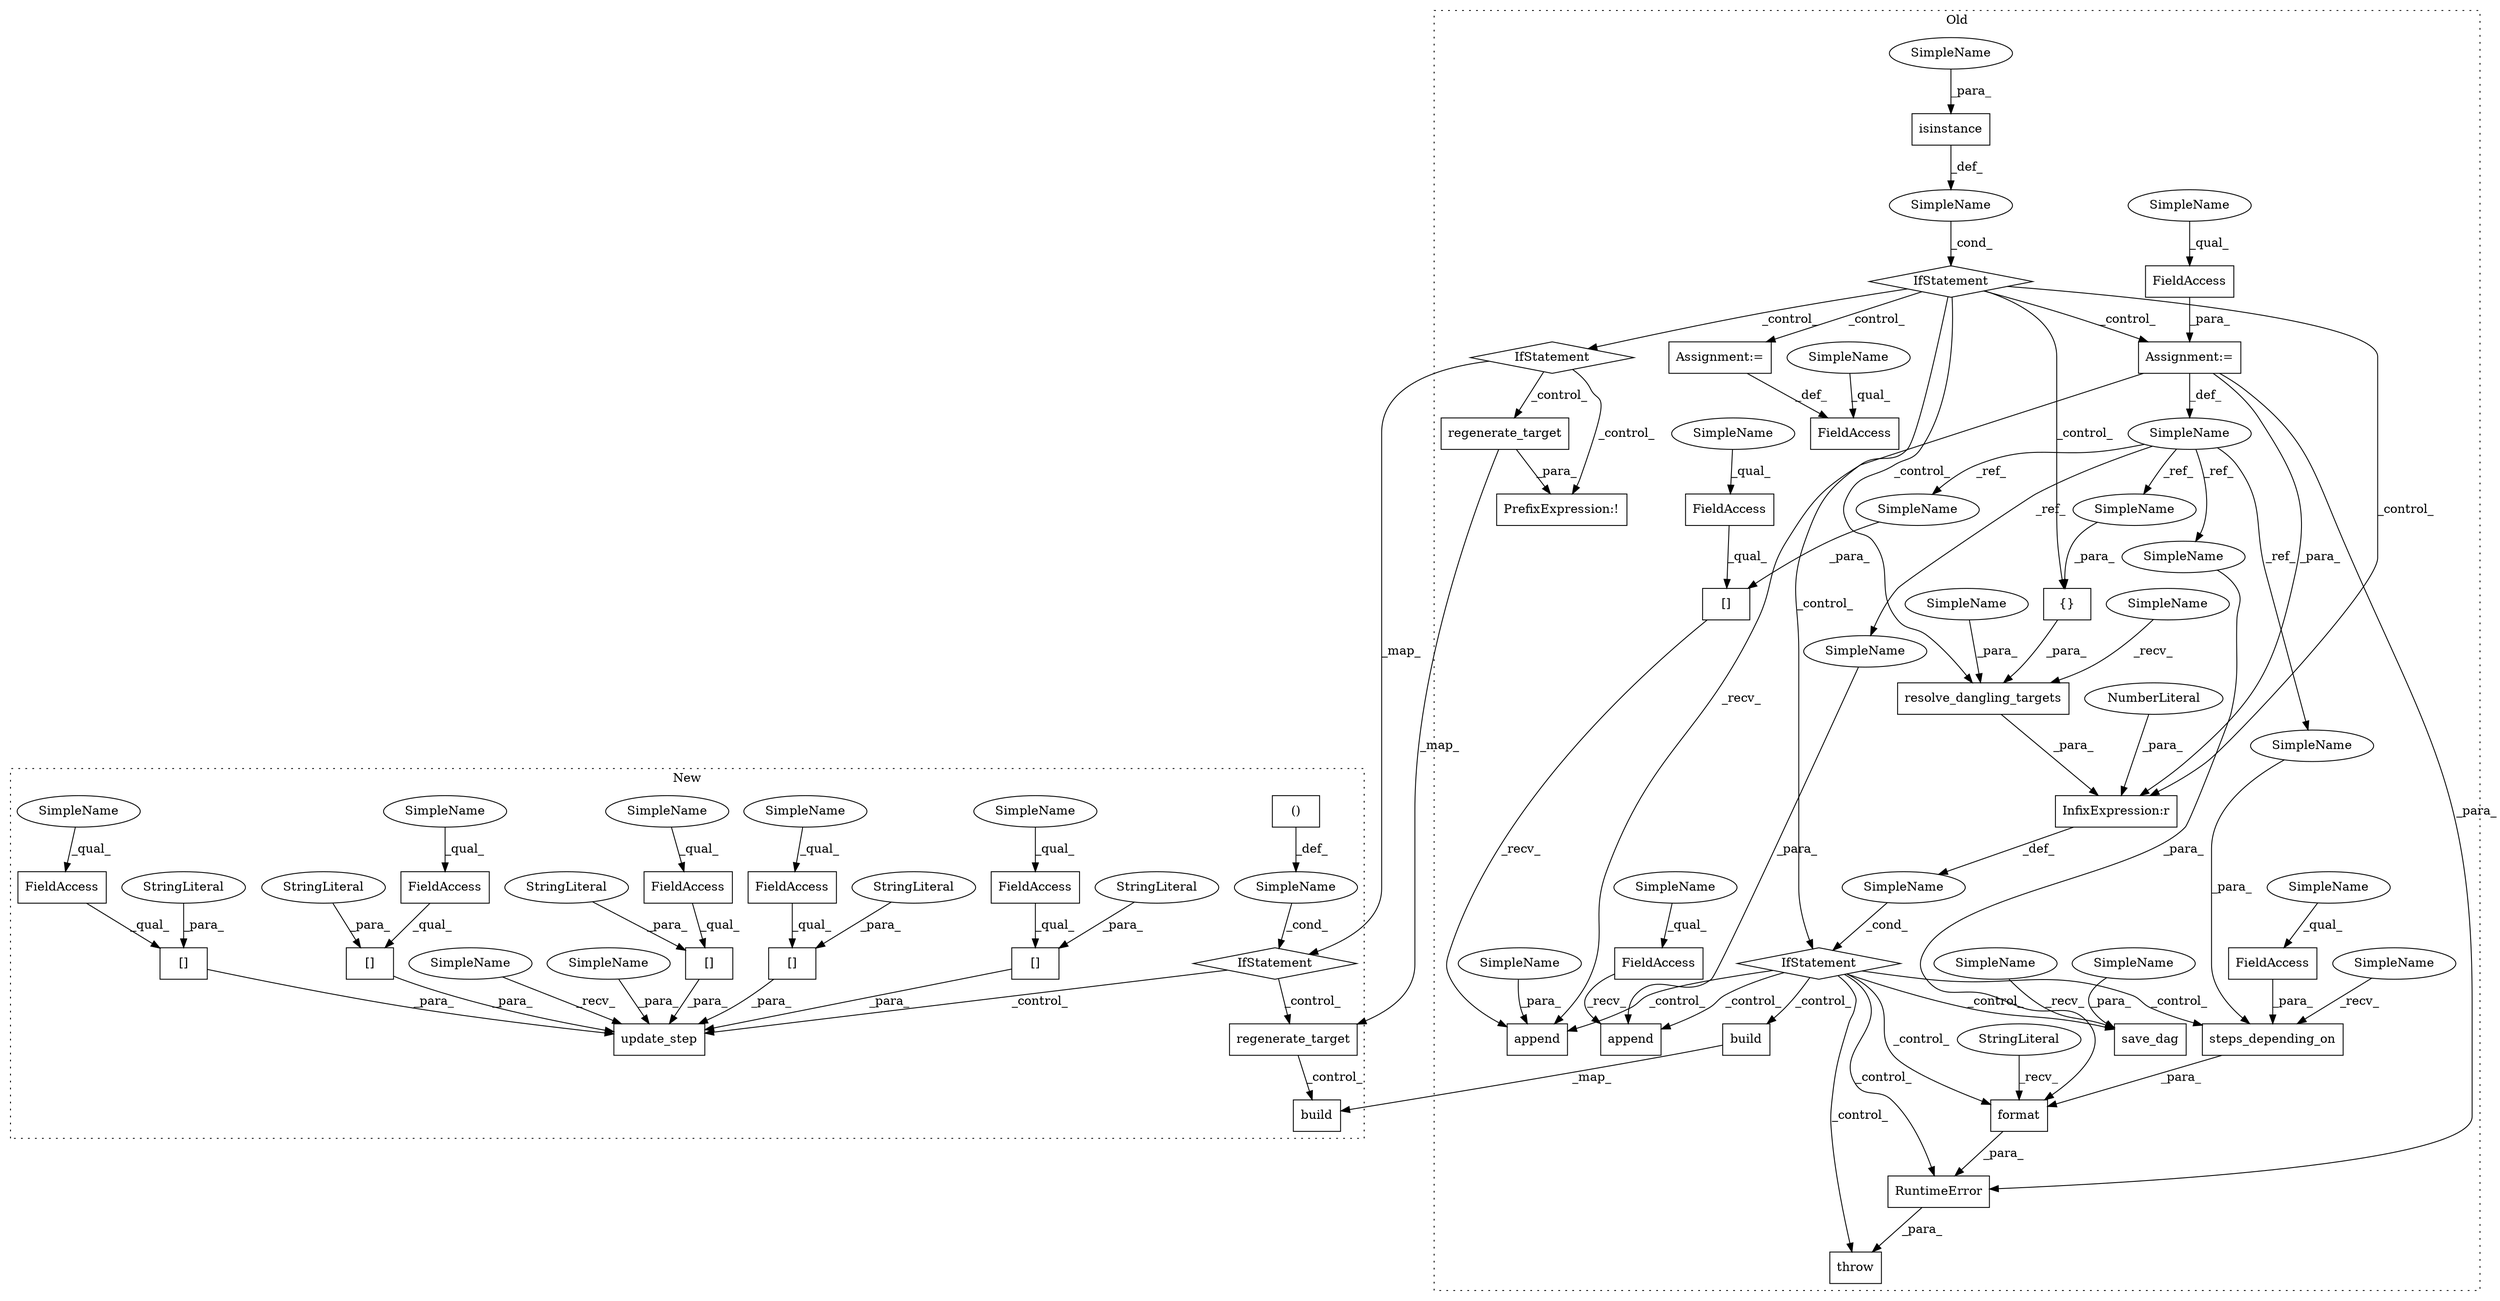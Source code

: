 digraph G {
subgraph cluster0 {
1 [label="isinstance" a="32" s="24208,24236" l="11,1" shape="box"];
3 [label="FieldAccess" a="22" s="24291" l="10" shape="box"];
5 [label="PrefixExpression:!" a="38" s="25067" l="1" shape="box"];
6 [label="SimpleName" a="42" s="" l="" shape="ellipse"];
7 [label="save_dag" a="32" s="24692,24704" l="9,1" shape="box"];
8 [label="resolve_dangling_targets" a="32" s="24322,24368" l="25,1" shape="box"];
9 [label="steps_depending_on" a="32" s="24453,24492" l="19,1" shape="box"];
11 [label="{}" a="4" s="24360,24367" l="1,1" shape="box"];
12 [label="IfStatement" a="25" s="24954,24987" l="4,2" shape="diamond"];
15 [label="format" a="32" s="24435,24493" l="7,1" shape="box"];
16 [label="SimpleName" a="42" s="" l="" shape="ellipse"];
19 [label="SimpleName" a="42" s="24284" l="6" shape="ellipse"];
20 [label="[]" a="2" s="24571,24602" l="25,1" shape="box"];
21 [label="RuntimeError" a="32" s="24396,24494" l="13,1" shape="box"];
22 [label="StringLiteral" a="45" s="24409" l="25" shape="ellipse"];
30 [label="InfixExpression:r" a="27" s="24369" l="4" shape="box"];
31 [label="NumberLiteral" a="34" s="24373" l="1" shape="ellipse"];
33 [label="regenerate_target" a="32" s="25072,25096" l="18,1" shape="box"];
34 [label="throw" a="53" s="24390" l="6" shape="box"];
35 [label="FieldAccess" a="22" s="24479" l="13" shape="box"];
36 [label="FieldAccess" a="22" s="24571" l="24" shape="box"];
42 [label="IfStatement" a="25" s="24313,24374" l="4,2" shape="diamond"];
44 [label="build" a="32" s="24636,24674" l="6,1" shape="box"];
45 [label="IfStatement" a="25" s="24204,24237" l="4,2" shape="diamond"];
46 [label="Assignment:=" a="7" s="24290" l="1" shape="box"];
47 [label="Assignment:=" a="7" s="24267" l="1" shape="box"];
48 [label="FieldAccess" a="22" s="24251" l="16" shape="box"];
49 [label="append" a="32" s="24604,24619" l="7,1" shape="box"];
50 [label="FieldAccess" a="22" s="24519" l="25" shape="box"];
51 [label="append" a="32" s="24545,24558" l="7,1" shape="box"];
52 [label="SimpleName" a="42" s="24687" l="4" shape="ellipse"];
53 [label="SimpleName" a="42" s="24479" l="4" shape="ellipse"];
54 [label="SimpleName" a="42" s="24317" l="4" shape="ellipse"];
55 [label="SimpleName" a="42" s="24219" l="3" shape="ellipse"];
56 [label="SimpleName" a="42" s="24291" l="3" shape="ellipse"];
57 [label="SimpleName" a="42" s="24701" l="3" shape="ellipse"];
58 [label="SimpleName" a="42" s="24347" l="3" shape="ellipse"];
59 [label="SimpleName" a="42" s="24571" l="3" shape="ellipse"];
60 [label="SimpleName" a="42" s="24449" l="3" shape="ellipse"];
61 [label="SimpleName" a="42" s="24611" l="8" shape="ellipse"];
62 [label="SimpleName" a="42" s="24251" l="8" shape="ellipse"];
63 [label="SimpleName" a="42" s="24519" l="8" shape="ellipse"];
65 [label="SimpleName" a="42" s="24442" l="6" shape="ellipse"];
66 [label="SimpleName" a="42" s="24552" l="6" shape="ellipse"];
67 [label="SimpleName" a="42" s="24472" l="6" shape="ellipse"];
68 [label="SimpleName" a="42" s="24361" l="6" shape="ellipse"];
69 [label="SimpleName" a="42" s="24596" l="6" shape="ellipse"];
label = "Old";
style="dotted";
}
subgraph cluster1 {
2 [label="update_step" a="32" s="26545,26736" l="12,1" shape="box"];
4 [label="()" a="106" s="24145" l="39" shape="box"];
10 [label="[]" a="2" s="26566,26595" l="13,1" shape="box"];
13 [label="IfStatement" a="25" s="24117,24186" l="4,2" shape="diamond"];
14 [label="[]" a="2" s="26597,26627" l="13,1" shape="box"];
17 [label="SimpleName" a="42" s="" l="" shape="ellipse"];
18 [label="[]" a="2" s="26629,26660" l="13,1" shape="box"];
23 [label="StringLiteral" a="45" s="26642" l="18" shape="ellipse"];
24 [label="[]" a="2" s="26662,26697" l="13,1" shape="box"];
25 [label="StringLiteral" a="45" s="26675" l="22" shape="ellipse"];
26 [label="[]" a="2" s="26699,26735" l="13,1" shape="box"];
27 [label="StringLiteral" a="45" s="26579" l="16" shape="ellipse"];
28 [label="StringLiteral" a="45" s="26712" l="23" shape="ellipse"];
29 [label="StringLiteral" a="45" s="26610" l="17" shape="ellipse"];
32 [label="regenerate_target" a="32" s="24270,24294" l="18,1" shape="box"];
37 [label="FieldAccess" a="22" s="26566" l="12" shape="box"];
38 [label="FieldAccess" a="22" s="26699" l="12" shape="box"];
39 [label="FieldAccess" a="22" s="26629" l="12" shape="box"];
40 [label="FieldAccess" a="22" s="26662" l="12" shape="box"];
41 [label="FieldAccess" a="22" s="26597" l="12" shape="box"];
43 [label="build" a="32" s="24315,24353" l="6,1" shape="box"];
64 [label="SimpleName" a="42" s="26557" l="8" shape="ellipse"];
70 [label="SimpleName" a="42" s="26541" l="3" shape="ellipse"];
71 [label="SimpleName" a="42" s="26566" l="3" shape="ellipse"];
72 [label="SimpleName" a="42" s="26629" l="3" shape="ellipse"];
73 [label="SimpleName" a="42" s="26699" l="3" shape="ellipse"];
74 [label="SimpleName" a="42" s="26662" l="3" shape="ellipse"];
75 [label="SimpleName" a="42" s="26597" l="3" shape="ellipse"];
label = "New";
style="dotted";
}
1 -> 6 [label="_def_"];
3 -> 46 [label="_para_"];
4 -> 17 [label="_def_"];
6 -> 45 [label="_cond_"];
8 -> 30 [label="_para_"];
9 -> 15 [label="_para_"];
10 -> 2 [label="_para_"];
11 -> 8 [label="_para_"];
12 -> 5 [label="_control_"];
12 -> 13 [label="_map_"];
12 -> 33 [label="_control_"];
13 -> 2 [label="_control_"];
13 -> 32 [label="_control_"];
14 -> 2 [label="_para_"];
15 -> 21 [label="_para_"];
16 -> 42 [label="_cond_"];
17 -> 13 [label="_cond_"];
18 -> 2 [label="_para_"];
19 -> 68 [label="_ref_"];
19 -> 67 [label="_ref_"];
19 -> 69 [label="_ref_"];
19 -> 65 [label="_ref_"];
19 -> 66 [label="_ref_"];
20 -> 49 [label="_recv_"];
21 -> 34 [label="_para_"];
22 -> 15 [label="_recv_"];
23 -> 18 [label="_para_"];
24 -> 2 [label="_para_"];
25 -> 24 [label="_para_"];
26 -> 2 [label="_para_"];
27 -> 10 [label="_para_"];
28 -> 26 [label="_para_"];
29 -> 14 [label="_para_"];
30 -> 16 [label="_def_"];
31 -> 30 [label="_para_"];
32 -> 43 [label="_control_"];
33 -> 32 [label="_map_"];
33 -> 5 [label="_para_"];
35 -> 9 [label="_para_"];
36 -> 20 [label="_qual_"];
37 -> 10 [label="_qual_"];
38 -> 26 [label="_qual_"];
39 -> 18 [label="_qual_"];
40 -> 24 [label="_qual_"];
41 -> 14 [label="_qual_"];
42 -> 7 [label="_control_"];
42 -> 44 [label="_control_"];
42 -> 9 [label="_control_"];
42 -> 51 [label="_control_"];
42 -> 34 [label="_control_"];
42 -> 49 [label="_control_"];
42 -> 15 [label="_control_"];
42 -> 21 [label="_control_"];
44 -> 43 [label="_map_"];
45 -> 8 [label="_control_"];
45 -> 30 [label="_control_"];
45 -> 47 [label="_control_"];
45 -> 12 [label="_control_"];
45 -> 42 [label="_control_"];
45 -> 46 [label="_control_"];
45 -> 11 [label="_control_"];
46 -> 21 [label="_para_"];
46 -> 49 [label="_recv_"];
46 -> 19 [label="_def_"];
46 -> 30 [label="_para_"];
47 -> 48 [label="_def_"];
50 -> 51 [label="_recv_"];
52 -> 7 [label="_recv_"];
53 -> 35 [label="_qual_"];
54 -> 8 [label="_recv_"];
55 -> 1 [label="_para_"];
56 -> 3 [label="_qual_"];
57 -> 7 [label="_para_"];
58 -> 8 [label="_para_"];
59 -> 36 [label="_qual_"];
60 -> 9 [label="_recv_"];
61 -> 49 [label="_para_"];
62 -> 48 [label="_qual_"];
63 -> 50 [label="_qual_"];
64 -> 2 [label="_para_"];
65 -> 15 [label="_para_"];
66 -> 51 [label="_para_"];
67 -> 9 [label="_para_"];
68 -> 11 [label="_para_"];
69 -> 20 [label="_para_"];
70 -> 2 [label="_recv_"];
71 -> 37 [label="_qual_"];
72 -> 39 [label="_qual_"];
73 -> 38 [label="_qual_"];
74 -> 40 [label="_qual_"];
75 -> 41 [label="_qual_"];
}